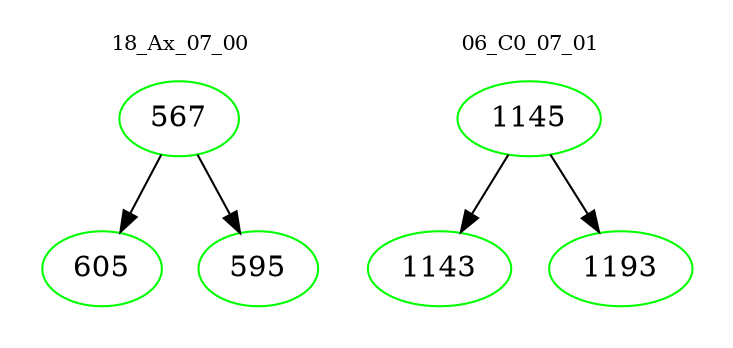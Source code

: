 digraph{
subgraph cluster_0 {
color = white
label = "18_Ax_07_00";
fontsize=10;
T0_567 [label="567", color="green"]
T0_567 -> T0_605 [color="black"]
T0_605 [label="605", color="green"]
T0_567 -> T0_595 [color="black"]
T0_595 [label="595", color="green"]
}
subgraph cluster_1 {
color = white
label = "06_C0_07_01";
fontsize=10;
T1_1145 [label="1145", color="green"]
T1_1145 -> T1_1143 [color="black"]
T1_1143 [label="1143", color="green"]
T1_1145 -> T1_1193 [color="black"]
T1_1193 [label="1193", color="green"]
}
}
